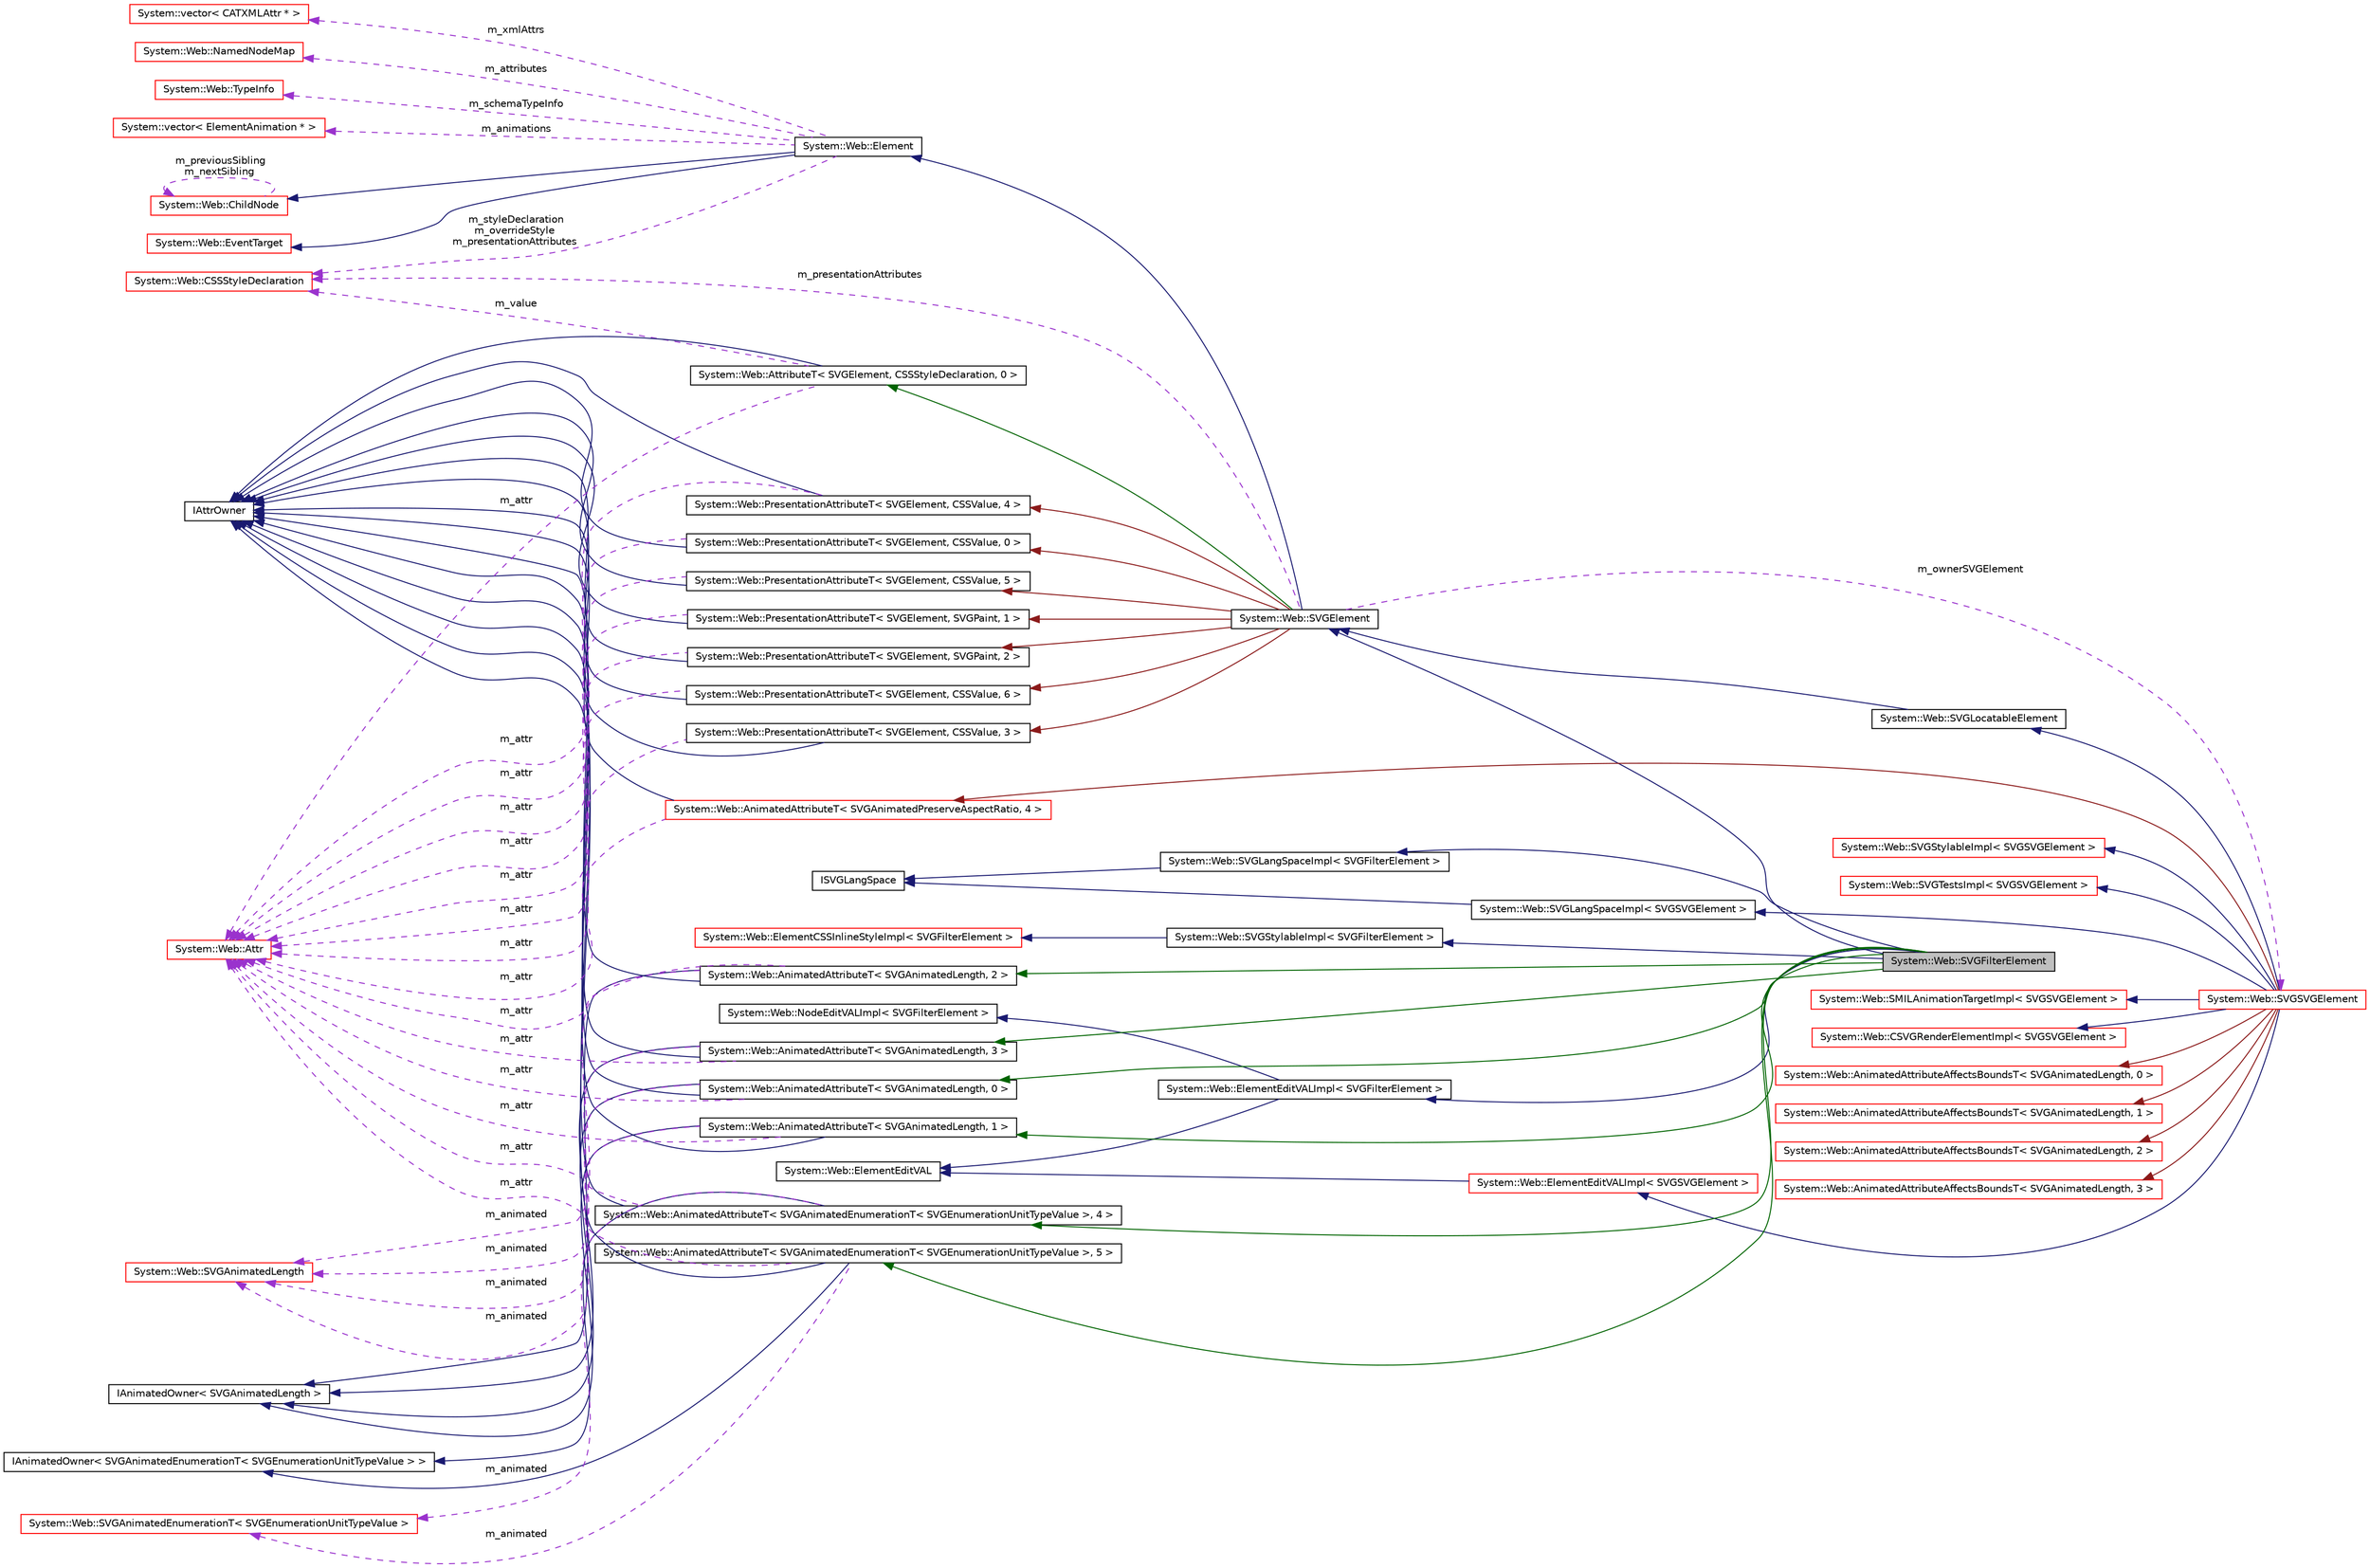 digraph G
{
  edge [fontname="Helvetica",fontsize="10",labelfontname="Helvetica",labelfontsize="10"];
  node [fontname="Helvetica",fontsize="10",shape=record];
  rankdir="LR";
  Node1 [label="System::Web::SVGFilterElement",height=0.2,width=0.4,color="black", fillcolor="grey75", style="filled" fontcolor="black"];
  Node2 -> Node1 [dir="back",color="midnightblue",fontsize="10",style="solid",fontname="Helvetica"];
  Node2 [label="System::Web::SVGElement",height=0.2,width=0.4,color="black", fillcolor="white", style="filled",URL="$class_system_1_1_web_1_1_s_v_g_element.html"];
  Node3 -> Node2 [dir="back",color="midnightblue",fontsize="10",style="solid",fontname="Helvetica"];
  Node3 [label="System::Web::Element",height=0.2,width=0.4,color="black", fillcolor="white", style="filled",URL="$class_system_1_1_web_1_1_element.html"];
  Node4 -> Node3 [dir="back",color="midnightblue",fontsize="10",style="solid",fontname="Helvetica"];
  Node4 [label="System::Web::ChildNode",height=0.2,width=0.4,color="red", fillcolor="white", style="filled",URL="$class_system_1_1_web_1_1_child_node.html"];
  Node4 -> Node4 [dir="back",color="darkorchid3",fontsize="10",style="dashed",label=" m_previousSibling\nm_nextSibling" ,fontname="Helvetica"];
  Node5 -> Node3 [dir="back",color="midnightblue",fontsize="10",style="solid",fontname="Helvetica"];
  Node5 [label="System::Web::EventTarget",height=0.2,width=0.4,color="red", fillcolor="white", style="filled",URL="$class_system_1_1_web_1_1_event_target.html"];
  Node6 -> Node3 [dir="back",color="darkorchid3",fontsize="10",style="dashed",label=" m_xmlAttrs" ,fontname="Helvetica"];
  Node6 [label="System::vector\< CATXMLAttr * \>",height=0.2,width=0.4,color="red", fillcolor="white", style="filled",URL="$class_system_1_1vector.html"];
  Node7 -> Node3 [dir="back",color="darkorchid3",fontsize="10",style="dashed",label=" m_attributes" ,fontname="Helvetica"];
  Node7 [label="System::Web::NamedNodeMap",height=0.2,width=0.4,color="red", fillcolor="white", style="filled",URL="$class_system_1_1_web_1_1_named_node_map.html"];
  Node8 -> Node3 [dir="back",color="darkorchid3",fontsize="10",style="dashed",label=" m_schemaTypeInfo" ,fontname="Helvetica"];
  Node8 [label="System::Web::TypeInfo",height=0.2,width=0.4,color="red", fillcolor="white", style="filled",URL="$class_system_1_1_web_1_1_type_info.html"];
  Node9 -> Node3 [dir="back",color="darkorchid3",fontsize="10",style="dashed",label=" m_styleDeclaration\nm_overrideStyle\nm_presentationAttributes" ,fontname="Helvetica"];
  Node9 [label="System::Web::CSSStyleDeclaration",height=0.2,width=0.4,color="red", fillcolor="white", style="filled",URL="$class_system_1_1_web_1_1_c_s_s_style_declaration.html"];
  Node10 -> Node3 [dir="back",color="darkorchid3",fontsize="10",style="dashed",label=" m_animations" ,fontname="Helvetica"];
  Node10 [label="System::vector\< ElementAnimation * \>",height=0.2,width=0.4,color="red", fillcolor="white", style="filled",URL="$class_system_1_1vector.html"];
  Node11 -> Node2 [dir="back",color="darkgreen",fontsize="10",style="solid",fontname="Helvetica"];
  Node11 [label="System::Web::AttributeT\< SVGElement, CSSStyleDeclaration, 0 \>",height=0.2,width=0.4,color="black", fillcolor="white", style="filled",URL="$class_system_1_1_web_1_1_attribute_t.html"];
  Node12 -> Node11 [dir="back",color="midnightblue",fontsize="10",style="solid",fontname="Helvetica"];
  Node12 [label="IAttrOwner",height=0.2,width=0.4,color="black", fillcolor="white", style="filled",URL="$class_i_attr_owner.html"];
  Node13 -> Node11 [dir="back",color="darkorchid3",fontsize="10",style="dashed",label=" m_attr" ,fontname="Helvetica"];
  Node13 [label="System::Web::Attr",height=0.2,width=0.4,color="red", fillcolor="white", style="filled",URL="$class_system_1_1_web_1_1_attr.html"];
  Node9 -> Node11 [dir="back",color="darkorchid3",fontsize="10",style="dashed",label=" m_value" ,fontname="Helvetica"];
  Node14 -> Node2 [dir="back",color="firebrick4",fontsize="10",style="solid",fontname="Helvetica"];
  Node14 [label="System::Web::PresentationAttributeT\< SVGElement, CSSValue, 0 \>",height=0.2,width=0.4,color="black", fillcolor="white", style="filled",URL="$class_system_1_1_web_1_1_presentation_attribute_t.html"];
  Node12 -> Node14 [dir="back",color="midnightblue",fontsize="10",style="solid",fontname="Helvetica"];
  Node13 -> Node14 [dir="back",color="darkorchid3",fontsize="10",style="dashed",label=" m_attr" ,fontname="Helvetica"];
  Node15 -> Node2 [dir="back",color="firebrick4",fontsize="10",style="solid",fontname="Helvetica"];
  Node15 [label="System::Web::PresentationAttributeT\< SVGElement, SVGPaint, 1 \>",height=0.2,width=0.4,color="black", fillcolor="white", style="filled",URL="$class_system_1_1_web_1_1_presentation_attribute_t.html"];
  Node12 -> Node15 [dir="back",color="midnightblue",fontsize="10",style="solid",fontname="Helvetica"];
  Node13 -> Node15 [dir="back",color="darkorchid3",fontsize="10",style="dashed",label=" m_attr" ,fontname="Helvetica"];
  Node16 -> Node2 [dir="back",color="firebrick4",fontsize="10",style="solid",fontname="Helvetica"];
  Node16 [label="System::Web::PresentationAttributeT\< SVGElement, SVGPaint, 2 \>",height=0.2,width=0.4,color="black", fillcolor="white", style="filled",URL="$class_system_1_1_web_1_1_presentation_attribute_t.html"];
  Node12 -> Node16 [dir="back",color="midnightblue",fontsize="10",style="solid",fontname="Helvetica"];
  Node13 -> Node16 [dir="back",color="darkorchid3",fontsize="10",style="dashed",label=" m_attr" ,fontname="Helvetica"];
  Node17 -> Node2 [dir="back",color="firebrick4",fontsize="10",style="solid",fontname="Helvetica"];
  Node17 [label="System::Web::PresentationAttributeT\< SVGElement, CSSValue, 3 \>",height=0.2,width=0.4,color="black", fillcolor="white", style="filled",URL="$class_system_1_1_web_1_1_presentation_attribute_t.html"];
  Node12 -> Node17 [dir="back",color="midnightblue",fontsize="10",style="solid",fontname="Helvetica"];
  Node13 -> Node17 [dir="back",color="darkorchid3",fontsize="10",style="dashed",label=" m_attr" ,fontname="Helvetica"];
  Node18 -> Node2 [dir="back",color="firebrick4",fontsize="10",style="solid",fontname="Helvetica"];
  Node18 [label="System::Web::PresentationAttributeT\< SVGElement, CSSValue, 4 \>",height=0.2,width=0.4,color="black", fillcolor="white", style="filled",URL="$class_system_1_1_web_1_1_presentation_attribute_t.html"];
  Node12 -> Node18 [dir="back",color="midnightblue",fontsize="10",style="solid",fontname="Helvetica"];
  Node13 -> Node18 [dir="back",color="darkorchid3",fontsize="10",style="dashed",label=" m_attr" ,fontname="Helvetica"];
  Node19 -> Node2 [dir="back",color="firebrick4",fontsize="10",style="solid",fontname="Helvetica"];
  Node19 [label="System::Web::PresentationAttributeT\< SVGElement, CSSValue, 5 \>",height=0.2,width=0.4,color="black", fillcolor="white", style="filled",URL="$class_system_1_1_web_1_1_presentation_attribute_t.html"];
  Node12 -> Node19 [dir="back",color="midnightblue",fontsize="10",style="solid",fontname="Helvetica"];
  Node13 -> Node19 [dir="back",color="darkorchid3",fontsize="10",style="dashed",label=" m_attr" ,fontname="Helvetica"];
  Node20 -> Node2 [dir="back",color="firebrick4",fontsize="10",style="solid",fontname="Helvetica"];
  Node20 [label="System::Web::PresentationAttributeT\< SVGElement, CSSValue, 6 \>",height=0.2,width=0.4,color="black", fillcolor="white", style="filled",URL="$class_system_1_1_web_1_1_presentation_attribute_t.html"];
  Node12 -> Node20 [dir="back",color="midnightblue",fontsize="10",style="solid",fontname="Helvetica"];
  Node13 -> Node20 [dir="back",color="darkorchid3",fontsize="10",style="dashed",label=" m_attr" ,fontname="Helvetica"];
  Node21 -> Node2 [dir="back",color="darkorchid3",fontsize="10",style="dashed",label=" m_ownerSVGElement" ,fontname="Helvetica"];
  Node21 [label="System::Web::SVGSVGElement",height=0.2,width=0.4,color="red", fillcolor="white", style="filled",URL="$class_system_1_1_web_1_1_s_v_g_s_v_g_element.html"];
  Node22 -> Node21 [dir="back",color="midnightblue",fontsize="10",style="solid",fontname="Helvetica"];
  Node22 [label="System::Web::SVGLocatableElement",height=0.2,width=0.4,color="black", fillcolor="white", style="filled",URL="$class_system_1_1_web_1_1_s_v_g_locatable_element.html"];
  Node2 -> Node22 [dir="back",color="midnightblue",fontsize="10",style="solid",fontname="Helvetica"];
  Node23 -> Node21 [dir="back",color="midnightblue",fontsize="10",style="solid",fontname="Helvetica"];
  Node23 [label="System::Web::SVGStylableImpl\< SVGSVGElement \>",height=0.2,width=0.4,color="red", fillcolor="white", style="filled",URL="$class_system_1_1_web_1_1_s_v_g_stylable_impl.html"];
  Node24 -> Node21 [dir="back",color="midnightblue",fontsize="10",style="solid",fontname="Helvetica"];
  Node24 [label="System::Web::SVGTestsImpl\< SVGSVGElement \>",height=0.2,width=0.4,color="red", fillcolor="white", style="filled",URL="$class_system_1_1_web_1_1_s_v_g_tests_impl.html"];
  Node25 -> Node21 [dir="back",color="midnightblue",fontsize="10",style="solid",fontname="Helvetica"];
  Node25 [label="System::Web::SVGLangSpaceImpl\< SVGSVGElement \>",height=0.2,width=0.4,color="black", fillcolor="white", style="filled",URL="$class_system_1_1_web_1_1_s_v_g_lang_space_impl.html"];
  Node26 -> Node25 [dir="back",color="midnightblue",fontsize="10",style="solid",fontname="Helvetica"];
  Node26 [label="ISVGLangSpace",height=0.2,width=0.4,color="black", fillcolor="white", style="filled",URL="$class_i_s_v_g_lang_space.html"];
  Node27 -> Node21 [dir="back",color="midnightblue",fontsize="10",style="solid",fontname="Helvetica"];
  Node27 [label="System::Web::ElementEditVALImpl\< SVGSVGElement \>",height=0.2,width=0.4,color="red", fillcolor="white", style="filled",URL="$class_system_1_1_web_1_1_element_edit_v_a_l_impl.html"];
  Node28 -> Node27 [dir="back",color="midnightblue",fontsize="10",style="solid",fontname="Helvetica"];
  Node28 [label="System::Web::ElementEditVAL",height=0.2,width=0.4,color="black", fillcolor="white", style="filled",URL="$class_system_1_1_web_1_1_element_edit_v_a_l.html"];
  Node29 -> Node21 [dir="back",color="midnightblue",fontsize="10",style="solid",fontname="Helvetica"];
  Node29 [label="System::Web::SMILAnimationTargetImpl\< SVGSVGElement \>",height=0.2,width=0.4,color="red", fillcolor="white", style="filled",URL="$class_system_1_1_web_1_1_s_m_i_l_animation_target_impl.html"];
  Node30 -> Node21 [dir="back",color="midnightblue",fontsize="10",style="solid",fontname="Helvetica"];
  Node30 [label="System::Web::CSVGRenderElementImpl\< SVGSVGElement \>",height=0.2,width=0.4,color="red", fillcolor="white", style="filled",URL="$class_system_1_1_web_1_1_c_s_v_g_render_element_impl.html"];
  Node31 -> Node21 [dir="back",color="firebrick4",fontsize="10",style="solid",fontname="Helvetica"];
  Node31 [label="System::Web::AnimatedAttributeAffectsBoundsT\< SVGAnimatedLength, 0 \>",height=0.2,width=0.4,color="red", fillcolor="white", style="filled",URL="$class_system_1_1_web_1_1_animated_attribute_affects_bounds_t.html"];
  Node32 -> Node21 [dir="back",color="firebrick4",fontsize="10",style="solid",fontname="Helvetica"];
  Node32 [label="System::Web::AnimatedAttributeAffectsBoundsT\< SVGAnimatedLength, 1 \>",height=0.2,width=0.4,color="red", fillcolor="white", style="filled",URL="$class_system_1_1_web_1_1_animated_attribute_affects_bounds_t.html"];
  Node33 -> Node21 [dir="back",color="firebrick4",fontsize="10",style="solid",fontname="Helvetica"];
  Node33 [label="System::Web::AnimatedAttributeAffectsBoundsT\< SVGAnimatedLength, 2 \>",height=0.2,width=0.4,color="red", fillcolor="white", style="filled",URL="$class_system_1_1_web_1_1_animated_attribute_affects_bounds_t.html"];
  Node34 -> Node21 [dir="back",color="firebrick4",fontsize="10",style="solid",fontname="Helvetica"];
  Node34 [label="System::Web::AnimatedAttributeAffectsBoundsT\< SVGAnimatedLength, 3 \>",height=0.2,width=0.4,color="red", fillcolor="white", style="filled",URL="$class_system_1_1_web_1_1_animated_attribute_affects_bounds_t.html"];
  Node35 -> Node21 [dir="back",color="firebrick4",fontsize="10",style="solid",fontname="Helvetica"];
  Node35 [label="System::Web::AnimatedAttributeT\< SVGAnimatedPreserveAspectRatio, 4 \>",height=0.2,width=0.4,color="red", fillcolor="white", style="filled",URL="$class_system_1_1_web_1_1_animated_attribute_t.html"];
  Node12 -> Node35 [dir="back",color="midnightblue",fontsize="10",style="solid",fontname="Helvetica"];
  Node13 -> Node35 [dir="back",color="darkorchid3",fontsize="10",style="dashed",label=" m_attr" ,fontname="Helvetica"];
  Node9 -> Node2 [dir="back",color="darkorchid3",fontsize="10",style="dashed",label=" m_presentationAttributes" ,fontname="Helvetica"];
  Node36 -> Node1 [dir="back",color="midnightblue",fontsize="10",style="solid",fontname="Helvetica"];
  Node36 [label="System::Web::SVGStylableImpl\< SVGFilterElement \>",height=0.2,width=0.4,color="black", fillcolor="white", style="filled",URL="$class_system_1_1_web_1_1_s_v_g_stylable_impl.html"];
  Node37 -> Node36 [dir="back",color="midnightblue",fontsize="10",style="solid",fontname="Helvetica"];
  Node37 [label="System::Web::ElementCSSInlineStyleImpl\< SVGFilterElement \>",height=0.2,width=0.4,color="red", fillcolor="white", style="filled",URL="$class_system_1_1_web_1_1_element_c_s_s_inline_style_impl.html"];
  Node38 -> Node1 [dir="back",color="midnightblue",fontsize="10",style="solid",fontname="Helvetica"];
  Node38 [label="System::Web::SVGLangSpaceImpl\< SVGFilterElement \>",height=0.2,width=0.4,color="black", fillcolor="white", style="filled",URL="$class_system_1_1_web_1_1_s_v_g_lang_space_impl.html"];
  Node26 -> Node38 [dir="back",color="midnightblue",fontsize="10",style="solid",fontname="Helvetica"];
  Node39 -> Node1 [dir="back",color="midnightblue",fontsize="10",style="solid",fontname="Helvetica"];
  Node39 [label="System::Web::ElementEditVALImpl\< SVGFilterElement \>",height=0.2,width=0.4,color="black", fillcolor="white", style="filled",URL="$class_system_1_1_web_1_1_element_edit_v_a_l_impl.html"];
  Node40 -> Node39 [dir="back",color="midnightblue",fontsize="10",style="solid",fontname="Helvetica"];
  Node40 [label="System::Web::NodeEditVALImpl\< SVGFilterElement \>",height=0.2,width=0.4,color="black", fillcolor="white", style="filled",URL="$class_system_1_1_web_1_1_node_edit_v_a_l_impl.html"];
  Node28 -> Node39 [dir="back",color="midnightblue",fontsize="10",style="solid",fontname="Helvetica"];
  Node41 -> Node1 [dir="back",color="darkgreen",fontsize="10",style="solid",fontname="Helvetica"];
  Node41 [label="System::Web::AnimatedAttributeT\< SVGAnimatedLength, 0 \>",height=0.2,width=0.4,color="black", fillcolor="white", style="filled",URL="$class_system_1_1_web_1_1_animated_attribute_t.html"];
  Node12 -> Node41 [dir="back",color="midnightblue",fontsize="10",style="solid",fontname="Helvetica"];
  Node42 -> Node41 [dir="back",color="midnightblue",fontsize="10",style="solid",fontname="Helvetica"];
  Node42 [label="IAnimatedOwner\< SVGAnimatedLength \>",height=0.2,width=0.4,color="black", fillcolor="white", style="filled",URL="$class_i_animated_owner.html"];
  Node43 -> Node41 [dir="back",color="darkorchid3",fontsize="10",style="dashed",label=" m_animated" ,fontname="Helvetica"];
  Node43 [label="System::Web::SVGAnimatedLength",height=0.2,width=0.4,color="red", fillcolor="white", style="filled",URL="$class_system_1_1_web_1_1_s_v_g_animated_length.html"];
  Node13 -> Node41 [dir="back",color="darkorchid3",fontsize="10",style="dashed",label=" m_attr" ,fontname="Helvetica"];
  Node44 -> Node1 [dir="back",color="darkgreen",fontsize="10",style="solid",fontname="Helvetica"];
  Node44 [label="System::Web::AnimatedAttributeT\< SVGAnimatedLength, 1 \>",height=0.2,width=0.4,color="black", fillcolor="white", style="filled",URL="$class_system_1_1_web_1_1_animated_attribute_t.html"];
  Node12 -> Node44 [dir="back",color="midnightblue",fontsize="10",style="solid",fontname="Helvetica"];
  Node42 -> Node44 [dir="back",color="midnightblue",fontsize="10",style="solid",fontname="Helvetica"];
  Node43 -> Node44 [dir="back",color="darkorchid3",fontsize="10",style="dashed",label=" m_animated" ,fontname="Helvetica"];
  Node13 -> Node44 [dir="back",color="darkorchid3",fontsize="10",style="dashed",label=" m_attr" ,fontname="Helvetica"];
  Node45 -> Node1 [dir="back",color="darkgreen",fontsize="10",style="solid",fontname="Helvetica"];
  Node45 [label="System::Web::AnimatedAttributeT\< SVGAnimatedLength, 2 \>",height=0.2,width=0.4,color="black", fillcolor="white", style="filled",URL="$class_system_1_1_web_1_1_animated_attribute_t.html"];
  Node12 -> Node45 [dir="back",color="midnightblue",fontsize="10",style="solid",fontname="Helvetica"];
  Node42 -> Node45 [dir="back",color="midnightblue",fontsize="10",style="solid",fontname="Helvetica"];
  Node43 -> Node45 [dir="back",color="darkorchid3",fontsize="10",style="dashed",label=" m_animated" ,fontname="Helvetica"];
  Node13 -> Node45 [dir="back",color="darkorchid3",fontsize="10",style="dashed",label=" m_attr" ,fontname="Helvetica"];
  Node46 -> Node1 [dir="back",color="darkgreen",fontsize="10",style="solid",fontname="Helvetica"];
  Node46 [label="System::Web::AnimatedAttributeT\< SVGAnimatedLength, 3 \>",height=0.2,width=0.4,color="black", fillcolor="white", style="filled",URL="$class_system_1_1_web_1_1_animated_attribute_t.html"];
  Node12 -> Node46 [dir="back",color="midnightblue",fontsize="10",style="solid",fontname="Helvetica"];
  Node42 -> Node46 [dir="back",color="midnightblue",fontsize="10",style="solid",fontname="Helvetica"];
  Node43 -> Node46 [dir="back",color="darkorchid3",fontsize="10",style="dashed",label=" m_animated" ,fontname="Helvetica"];
  Node13 -> Node46 [dir="back",color="darkorchid3",fontsize="10",style="dashed",label=" m_attr" ,fontname="Helvetica"];
  Node47 -> Node1 [dir="back",color="darkgreen",fontsize="10",style="solid",fontname="Helvetica"];
  Node47 [label="System::Web::AnimatedAttributeT\< SVGAnimatedEnumerationT\< SVGEnumerationUnitTypeValue \>, 4 \>",height=0.2,width=0.4,color="black", fillcolor="white", style="filled",URL="$class_system_1_1_web_1_1_animated_attribute_t.html"];
  Node12 -> Node47 [dir="back",color="midnightblue",fontsize="10",style="solid",fontname="Helvetica"];
  Node48 -> Node47 [dir="back",color="midnightblue",fontsize="10",style="solid",fontname="Helvetica"];
  Node48 [label="IAnimatedOwner\< SVGAnimatedEnumerationT\< SVGEnumerationUnitTypeValue \> \>",height=0.2,width=0.4,color="black", fillcolor="white", style="filled",URL="$class_i_animated_owner.html"];
  Node49 -> Node47 [dir="back",color="darkorchid3",fontsize="10",style="dashed",label=" m_animated" ,fontname="Helvetica"];
  Node49 [label="System::Web::SVGAnimatedEnumerationT\< SVGEnumerationUnitTypeValue \>",height=0.2,width=0.4,color="red", fillcolor="white", style="filled",URL="$class_system_1_1_web_1_1_s_v_g_animated_enumeration_t.html"];
  Node13 -> Node47 [dir="back",color="darkorchid3",fontsize="10",style="dashed",label=" m_attr" ,fontname="Helvetica"];
  Node50 -> Node1 [dir="back",color="darkgreen",fontsize="10",style="solid",fontname="Helvetica"];
  Node50 [label="System::Web::AnimatedAttributeT\< SVGAnimatedEnumerationT\< SVGEnumerationUnitTypeValue \>, 5 \>",height=0.2,width=0.4,color="black", fillcolor="white", style="filled",URL="$class_system_1_1_web_1_1_animated_attribute_t.html"];
  Node12 -> Node50 [dir="back",color="midnightblue",fontsize="10",style="solid",fontname="Helvetica"];
  Node48 -> Node50 [dir="back",color="midnightblue",fontsize="10",style="solid",fontname="Helvetica"];
  Node49 -> Node50 [dir="back",color="darkorchid3",fontsize="10",style="dashed",label=" m_animated" ,fontname="Helvetica"];
  Node13 -> Node50 [dir="back",color="darkorchid3",fontsize="10",style="dashed",label=" m_attr" ,fontname="Helvetica"];
}

